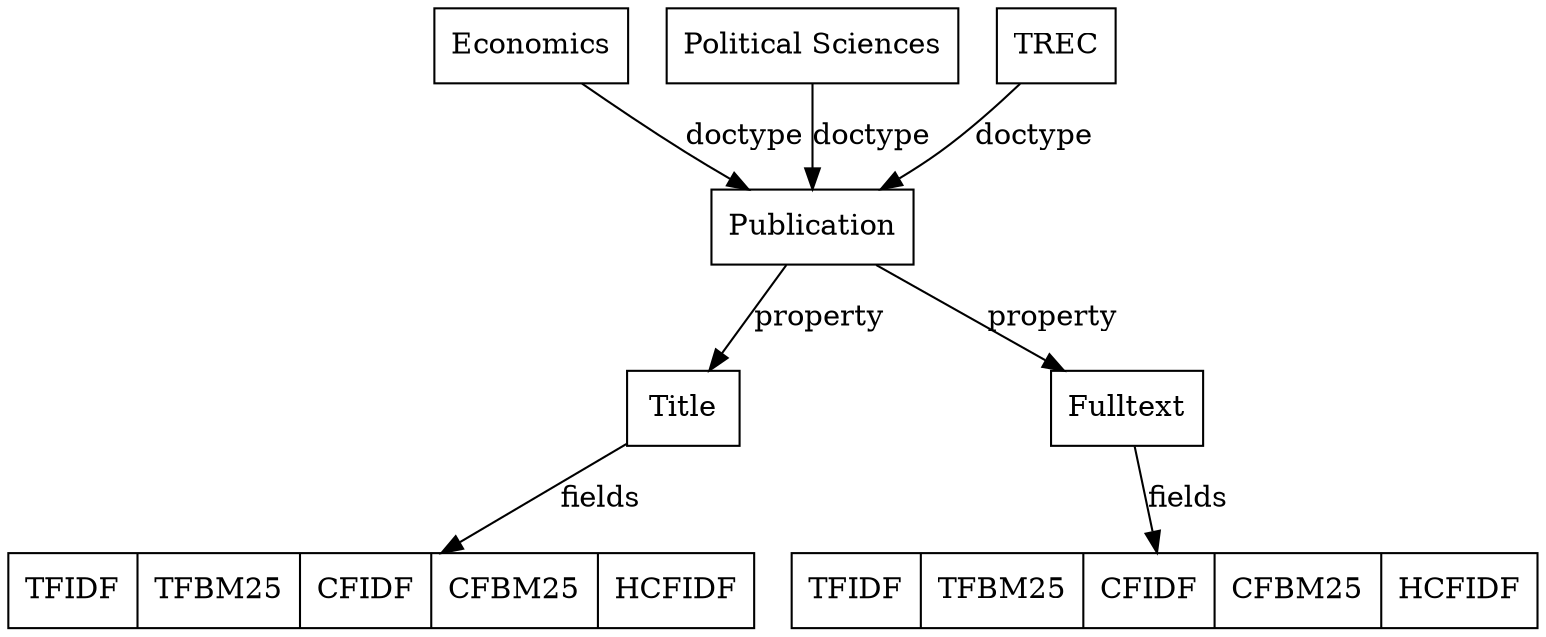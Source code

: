 digraph elastic {
    node [shape=rect];
    Economics;
    PolSci [label="Political Sciences"];
    TREC;
    Economics, PolSci, TREC -> Publication [label="doctype"];
    Publication -> Title, Fulltext [label="property"];
    TitleFields [label="TFIDF | TFBM25 | CFIDF | CFBM25 | HCFIDF", shape=record];
    FulltextFields [label="TFIDF | TFBM25 | CFIDF | CFBM25 | HCFIDF", shape=record];
    Title -> TitleFields [label="fields"];
    Fulltext -> FulltextFields [label="fields"];
}
